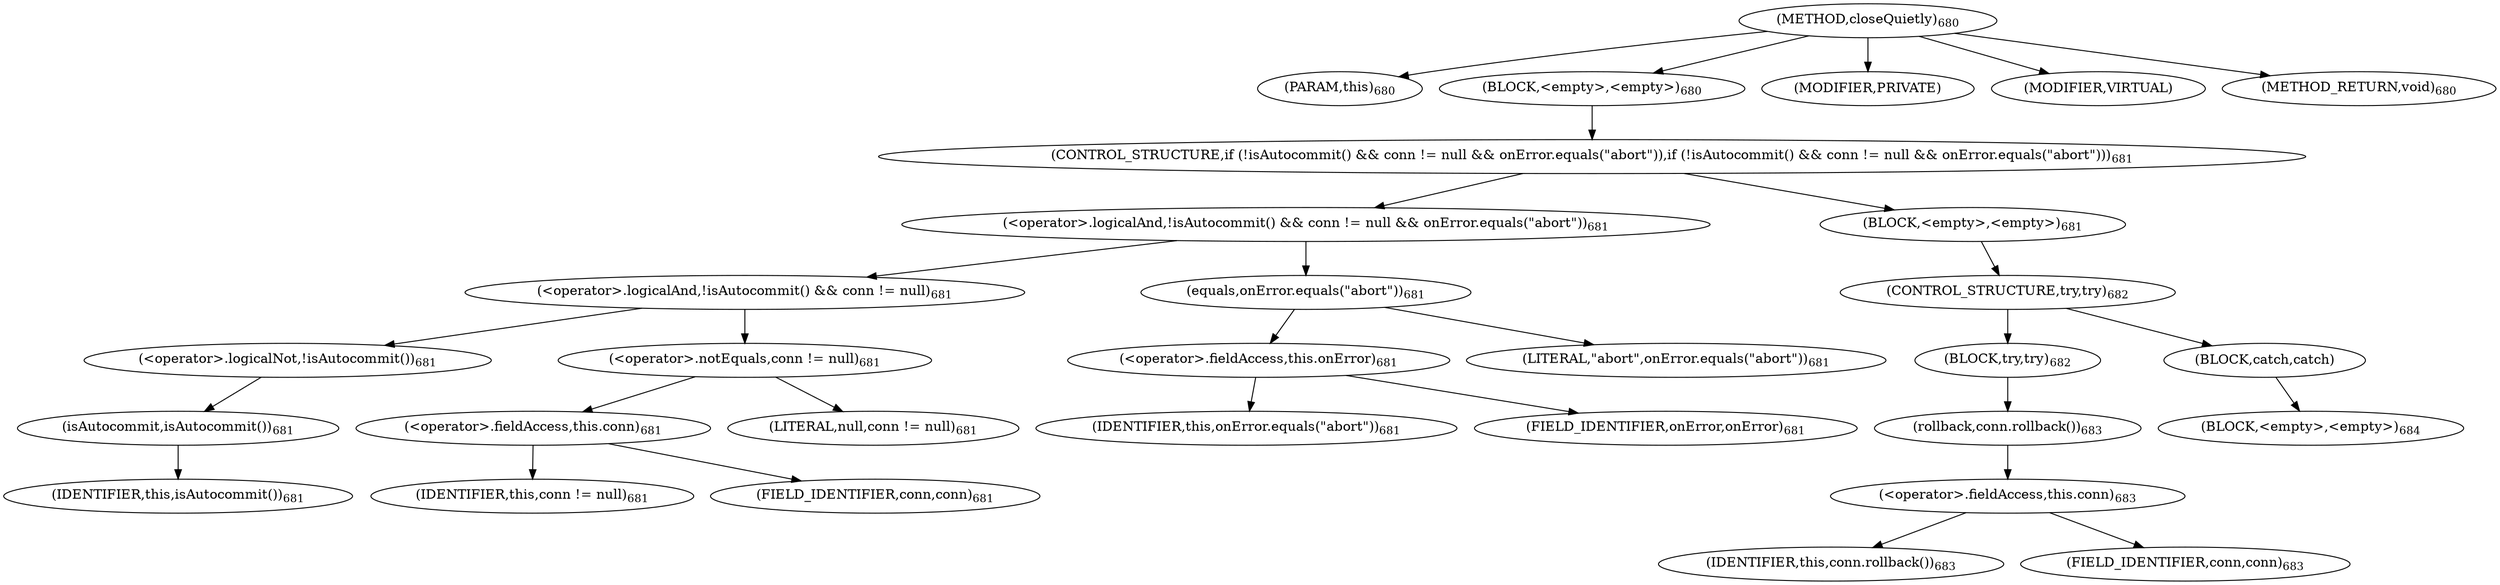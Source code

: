 digraph "closeQuietly" {  
"1257" [label = <(METHOD,closeQuietly)<SUB>680</SUB>> ]
"79" [label = <(PARAM,this)<SUB>680</SUB>> ]
"1258" [label = <(BLOCK,&lt;empty&gt;,&lt;empty&gt;)<SUB>680</SUB>> ]
"1259" [label = <(CONTROL_STRUCTURE,if (!isAutocommit() &amp;&amp; conn != null &amp;&amp; onError.equals(&quot;abort&quot;)),if (!isAutocommit() &amp;&amp; conn != null &amp;&amp; onError.equals(&quot;abort&quot;)))<SUB>681</SUB>> ]
"1260" [label = <(&lt;operator&gt;.logicalAnd,!isAutocommit() &amp;&amp; conn != null &amp;&amp; onError.equals(&quot;abort&quot;))<SUB>681</SUB>> ]
"1261" [label = <(&lt;operator&gt;.logicalAnd,!isAutocommit() &amp;&amp; conn != null)<SUB>681</SUB>> ]
"1262" [label = <(&lt;operator&gt;.logicalNot,!isAutocommit())<SUB>681</SUB>> ]
"1263" [label = <(isAutocommit,isAutocommit())<SUB>681</SUB>> ]
"78" [label = <(IDENTIFIER,this,isAutocommit())<SUB>681</SUB>> ]
"1264" [label = <(&lt;operator&gt;.notEquals,conn != null)<SUB>681</SUB>> ]
"1265" [label = <(&lt;operator&gt;.fieldAccess,this.conn)<SUB>681</SUB>> ]
"1266" [label = <(IDENTIFIER,this,conn != null)<SUB>681</SUB>> ]
"1267" [label = <(FIELD_IDENTIFIER,conn,conn)<SUB>681</SUB>> ]
"1268" [label = <(LITERAL,null,conn != null)<SUB>681</SUB>> ]
"1269" [label = <(equals,onError.equals(&quot;abort&quot;))<SUB>681</SUB>> ]
"1270" [label = <(&lt;operator&gt;.fieldAccess,this.onError)<SUB>681</SUB>> ]
"1271" [label = <(IDENTIFIER,this,onError.equals(&quot;abort&quot;))<SUB>681</SUB>> ]
"1272" [label = <(FIELD_IDENTIFIER,onError,onError)<SUB>681</SUB>> ]
"1273" [label = <(LITERAL,&quot;abort&quot;,onError.equals(&quot;abort&quot;))<SUB>681</SUB>> ]
"1274" [label = <(BLOCK,&lt;empty&gt;,&lt;empty&gt;)<SUB>681</SUB>> ]
"1275" [label = <(CONTROL_STRUCTURE,try,try)<SUB>682</SUB>> ]
"1276" [label = <(BLOCK,try,try)<SUB>682</SUB>> ]
"1277" [label = <(rollback,conn.rollback())<SUB>683</SUB>> ]
"1278" [label = <(&lt;operator&gt;.fieldAccess,this.conn)<SUB>683</SUB>> ]
"1279" [label = <(IDENTIFIER,this,conn.rollback())<SUB>683</SUB>> ]
"1280" [label = <(FIELD_IDENTIFIER,conn,conn)<SUB>683</SUB>> ]
"1281" [label = <(BLOCK,catch,catch)> ]
"1282" [label = <(BLOCK,&lt;empty&gt;,&lt;empty&gt;)<SUB>684</SUB>> ]
"1283" [label = <(MODIFIER,PRIVATE)> ]
"1284" [label = <(MODIFIER,VIRTUAL)> ]
"1285" [label = <(METHOD_RETURN,void)<SUB>680</SUB>> ]
  "1257" -> "79" 
  "1257" -> "1258" 
  "1257" -> "1283" 
  "1257" -> "1284" 
  "1257" -> "1285" 
  "1258" -> "1259" 
  "1259" -> "1260" 
  "1259" -> "1274" 
  "1260" -> "1261" 
  "1260" -> "1269" 
  "1261" -> "1262" 
  "1261" -> "1264" 
  "1262" -> "1263" 
  "1263" -> "78" 
  "1264" -> "1265" 
  "1264" -> "1268" 
  "1265" -> "1266" 
  "1265" -> "1267" 
  "1269" -> "1270" 
  "1269" -> "1273" 
  "1270" -> "1271" 
  "1270" -> "1272" 
  "1274" -> "1275" 
  "1275" -> "1276" 
  "1275" -> "1281" 
  "1276" -> "1277" 
  "1277" -> "1278" 
  "1278" -> "1279" 
  "1278" -> "1280" 
  "1281" -> "1282" 
}
